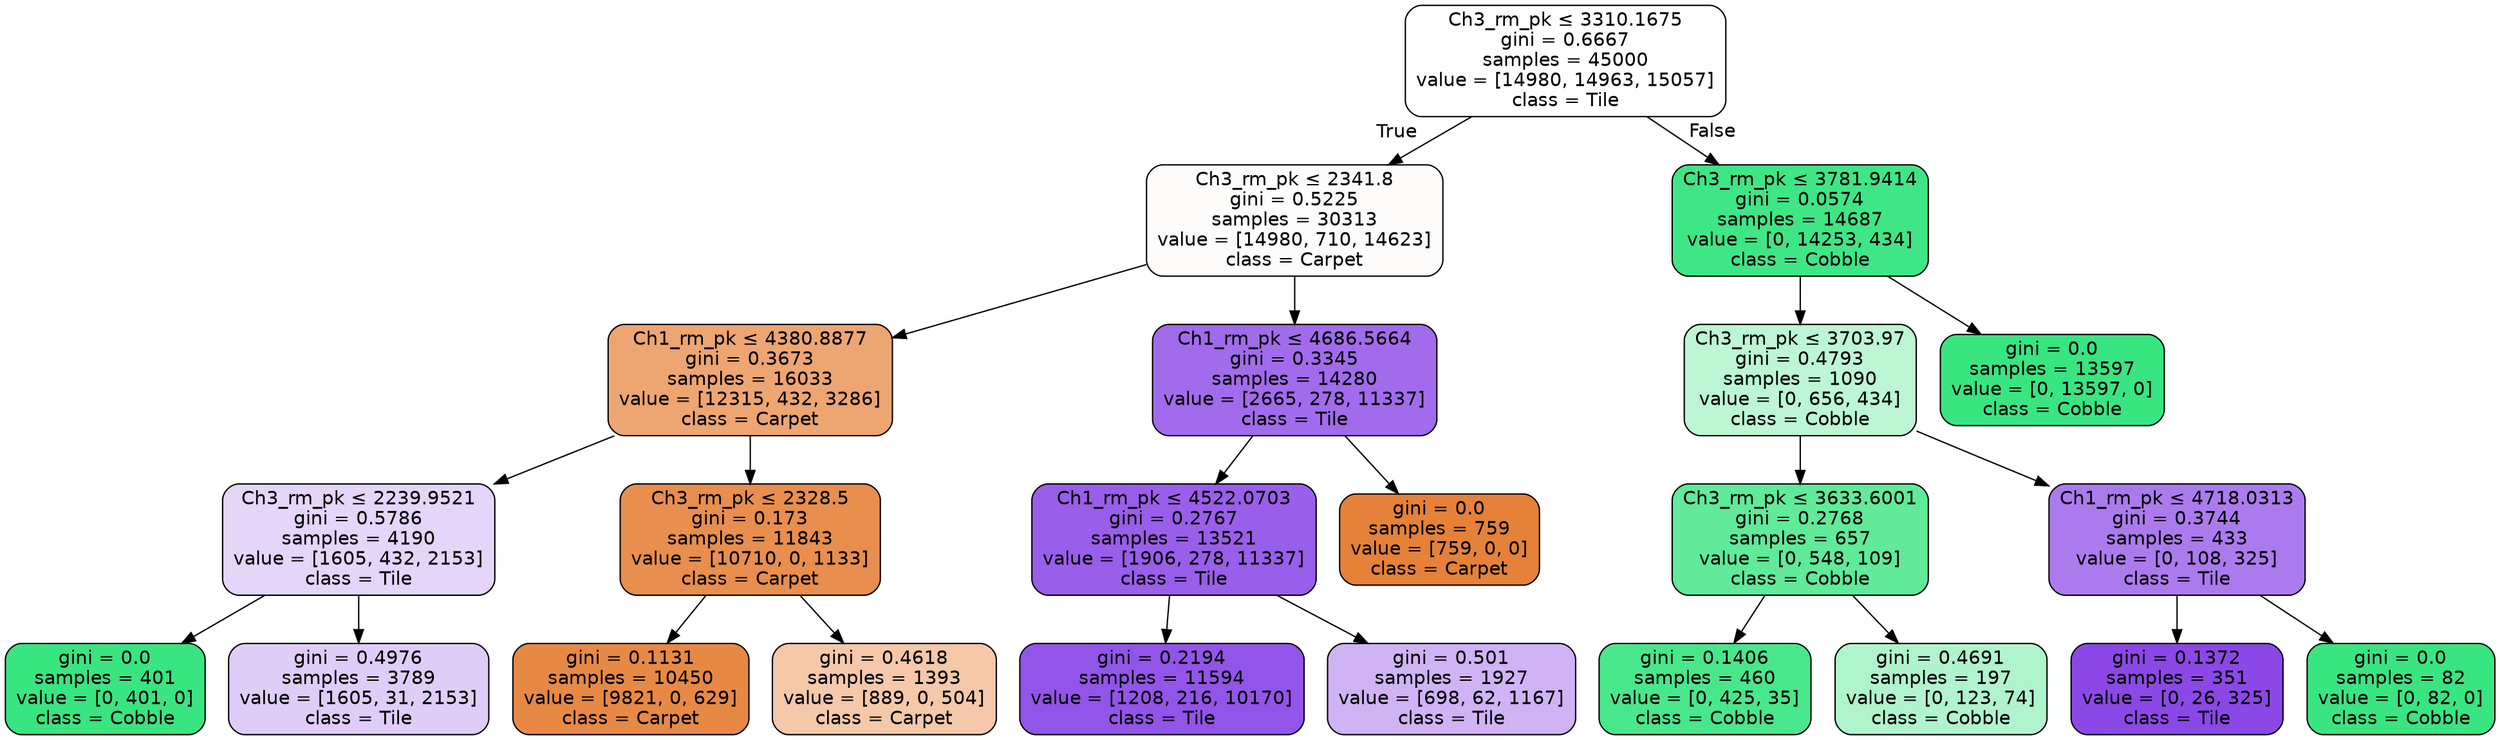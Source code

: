 digraph Tree {
node [shape=box, style="filled, rounded", color="black", fontname=helvetica] ;
edge [fontname=helvetica] ;
0 [label=<Ch3_rm_pk &le; 3310.1675<br/>gini = 0.6667<br/>samples = 45000<br/>value = [14980, 14963, 15057]<br/>class = Tile>, fillcolor="#8139e501"] ;
1 [label=<Ch3_rm_pk &le; 2341.8<br/>gini = 0.5225<br/>samples = 30313<br/>value = [14980, 710, 14623]<br/>class = Carpet>, fillcolor="#e5813906"] ;
0 -> 1 [labeldistance=2.5, labelangle=45, headlabel="True"] ;
2 [label=<Ch1_rm_pk &le; 4380.8877<br/>gini = 0.3673<br/>samples = 16033<br/>value = [12315, 432, 3286]<br/>class = Carpet>, fillcolor="#e58139b5"] ;
1 -> 2 ;
3 [label=<Ch3_rm_pk &le; 2239.9521<br/>gini = 0.5786<br/>samples = 4190<br/>value = [1605, 432, 2153]<br/>class = Tile>, fillcolor="#8139e536"] ;
2 -> 3 ;
4 [label=<gini = 0.0<br/>samples = 401<br/>value = [0, 401, 0]<br/>class = Cobble>, fillcolor="#39e581ff"] ;
3 -> 4 ;
5 [label=<gini = 0.4976<br/>samples = 3789<br/>value = [1605, 31, 2153]<br/>class = Tile>, fillcolor="#8139e540"] ;
3 -> 5 ;
6 [label=<Ch3_rm_pk &le; 2328.5<br/>gini = 0.173<br/>samples = 11843<br/>value = [10710, 0, 1133]<br/>class = Carpet>, fillcolor="#e58139e4"] ;
2 -> 6 ;
7 [label=<gini = 0.1131<br/>samples = 10450<br/>value = [9821, 0, 629]<br/>class = Carpet>, fillcolor="#e58139ef"] ;
6 -> 7 ;
8 [label=<gini = 0.4618<br/>samples = 1393<br/>value = [889, 0, 504]<br/>class = Carpet>, fillcolor="#e581396e"] ;
6 -> 8 ;
9 [label=<Ch1_rm_pk &le; 4686.5664<br/>gini = 0.3345<br/>samples = 14280<br/>value = [2665, 278, 11337]<br/>class = Tile>, fillcolor="#8139e5be"] ;
1 -> 9 ;
10 [label=<Ch1_rm_pk &le; 4522.0703<br/>gini = 0.2767<br/>samples = 13521<br/>value = [1906, 278, 11337]<br/>class = Tile>, fillcolor="#8139e5cf"] ;
9 -> 10 ;
11 [label=<gini = 0.2194<br/>samples = 11594<br/>value = [1208, 216, 10170]<br/>class = Tile>, fillcolor="#8139e5dc"] ;
10 -> 11 ;
12 [label=<gini = 0.501<br/>samples = 1927<br/>value = [698, 62, 1167]<br/>class = Tile>, fillcolor="#8139e561"] ;
10 -> 12 ;
13 [label=<gini = 0.0<br/>samples = 759<br/>value = [759, 0, 0]<br/>class = Carpet>, fillcolor="#e58139ff"] ;
9 -> 13 ;
14 [label=<Ch3_rm_pk &le; 3781.9414<br/>gini = 0.0574<br/>samples = 14687<br/>value = [0, 14253, 434]<br/>class = Cobble>, fillcolor="#39e581f7"] ;
0 -> 14 [labeldistance=2.5, labelangle=-45, headlabel="False"] ;
15 [label=<Ch3_rm_pk &le; 3703.97<br/>gini = 0.4793<br/>samples = 1090<br/>value = [0, 656, 434]<br/>class = Cobble>, fillcolor="#39e58156"] ;
14 -> 15 ;
16 [label=<Ch3_rm_pk &le; 3633.6001<br/>gini = 0.2768<br/>samples = 657<br/>value = [0, 548, 109]<br/>class = Cobble>, fillcolor="#39e581cc"] ;
15 -> 16 ;
17 [label=<gini = 0.1406<br/>samples = 460<br/>value = [0, 425, 35]<br/>class = Cobble>, fillcolor="#39e581ea"] ;
16 -> 17 ;
18 [label=<gini = 0.4691<br/>samples = 197<br/>value = [0, 123, 74]<br/>class = Cobble>, fillcolor="#39e58166"] ;
16 -> 18 ;
19 [label=<Ch1_rm_pk &le; 4718.0313<br/>gini = 0.3744<br/>samples = 433<br/>value = [0, 108, 325]<br/>class = Tile>, fillcolor="#8139e5aa"] ;
15 -> 19 ;
20 [label=<gini = 0.1372<br/>samples = 351<br/>value = [0, 26, 325]<br/>class = Tile>, fillcolor="#8139e5eb"] ;
19 -> 20 ;
21 [label=<gini = 0.0<br/>samples = 82<br/>value = [0, 82, 0]<br/>class = Cobble>, fillcolor="#39e581ff"] ;
19 -> 21 ;
22 [label=<gini = 0.0<br/>samples = 13597<br/>value = [0, 13597, 0]<br/>class = Cobble>, fillcolor="#39e581ff"] ;
14 -> 22 ;
}